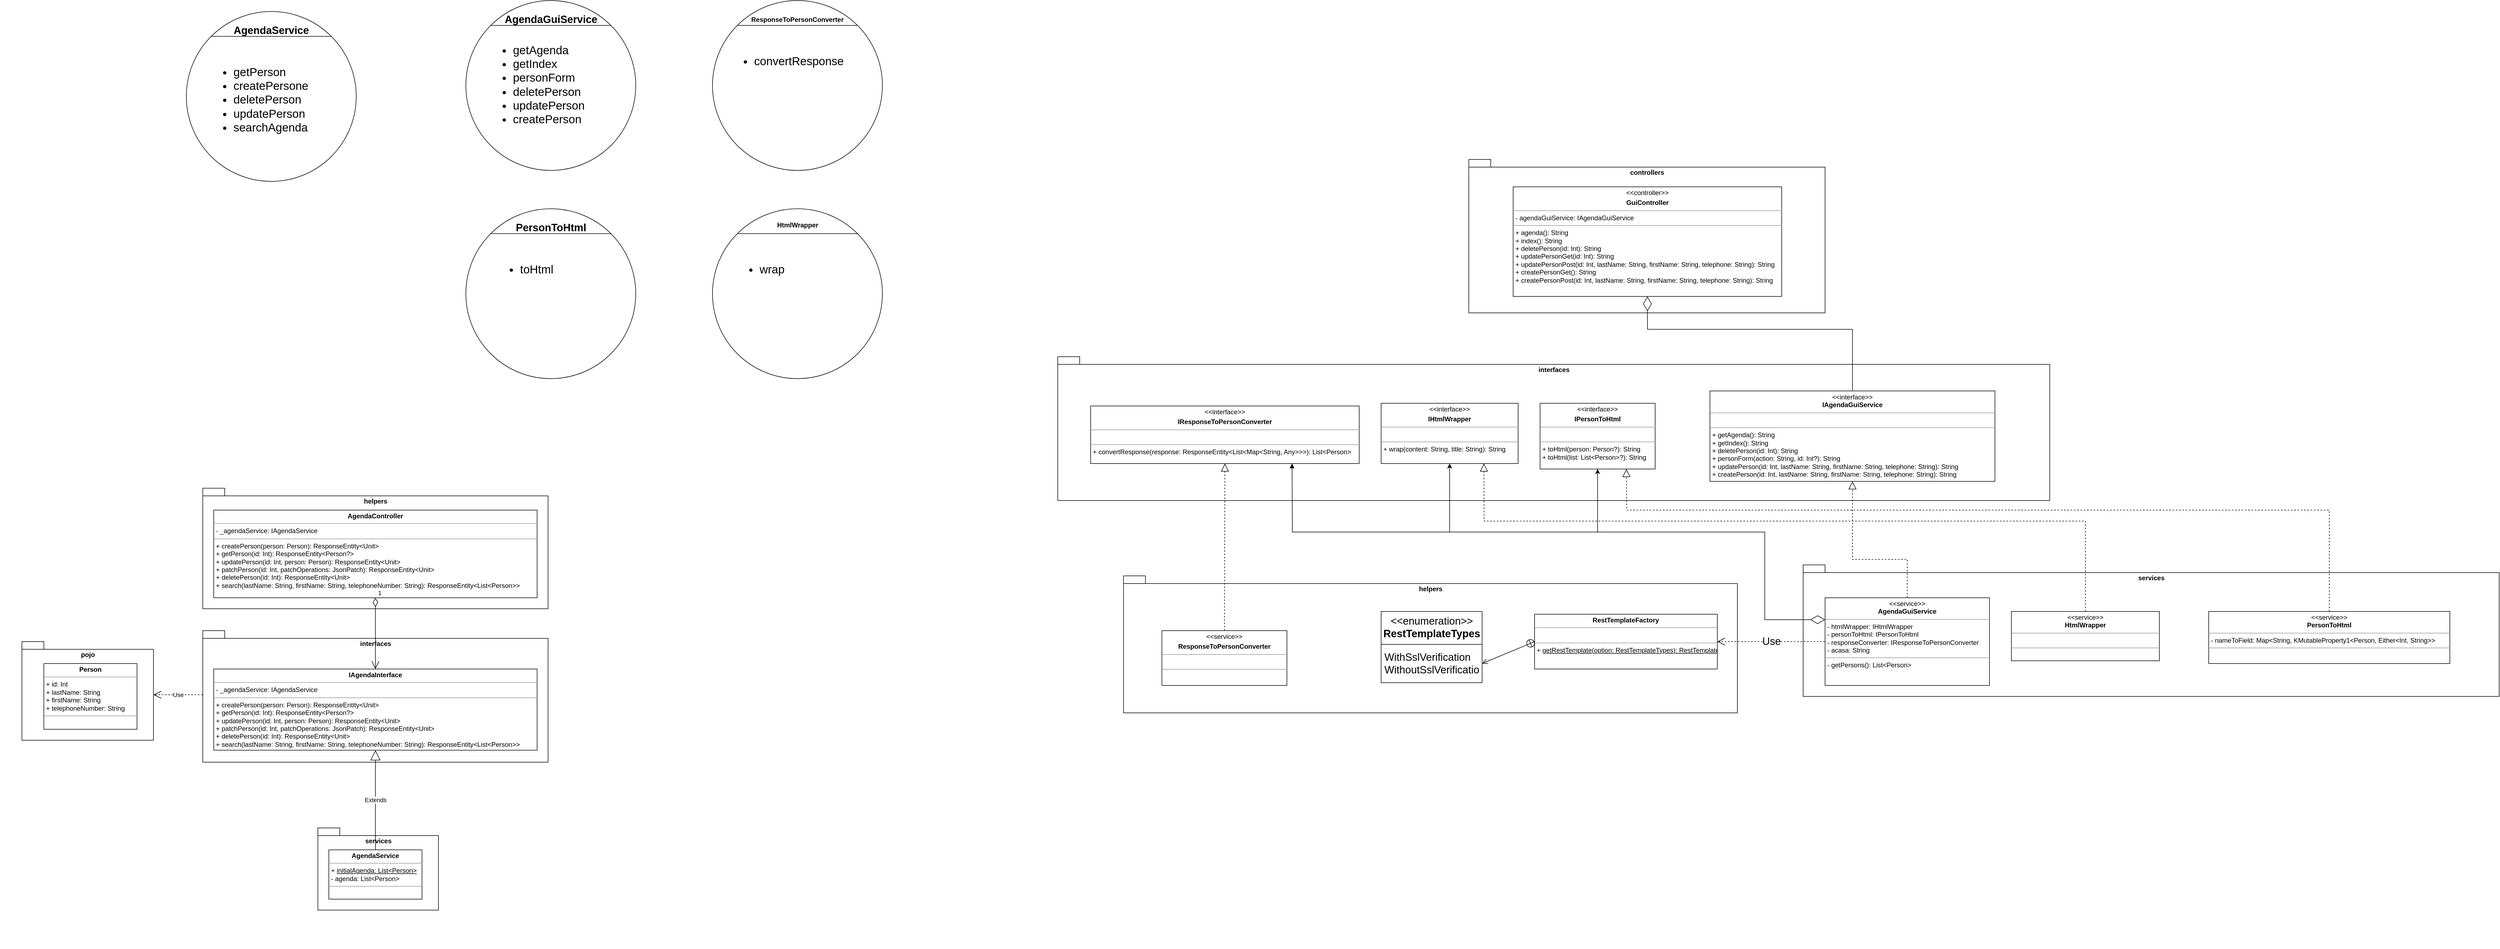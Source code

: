 <mxfile version="17.1.3" type="device"><diagram id="csmQpkd2x90HnJoWIMJD" name="Page-1"><mxGraphModel dx="1981" dy="2720" grid="1" gridSize="10" guides="1" tooltips="1" connect="1" arrows="1" fold="1" page="0" pageScale="1" pageWidth="850" pageHeight="1100" math="0" shadow="0"><root><mxCell id="0"/><mxCell id="1" parent="0"/><mxCell id="_-awO_FDPbE8yq43jZor-12" value="" style="group" parent="1" vertex="1" connectable="0"><mxGeometry x="540" y="-400" width="710" height="280" as="geometry"/></mxCell><mxCell id="_-awO_FDPbE8yq43jZor-13" value="" style="group" parent="_-awO_FDPbE8yq43jZor-12" vertex="1" connectable="0"><mxGeometry x="40" y="30" width="630" height="220" as="geometry"/></mxCell><mxCell id="_-awO_FDPbE8yq43jZor-2" value="&lt;div&gt;helpers&lt;/div&gt;" style="shape=folder;fontStyle=1;spacingTop=10;tabWidth=40;tabHeight=14;tabPosition=left;html=1;verticalAlign=top;labelPosition=center;verticalLabelPosition=middle;align=center;" parent="_-awO_FDPbE8yq43jZor-13" vertex="1"><mxGeometry width="630" height="220" as="geometry"/></mxCell><mxCell id="_-awO_FDPbE8yq43jZor-7" value="&lt;p style=&quot;margin: 0px ; margin-top: 4px ; text-align: center&quot;&gt;&lt;b&gt;AgendaController&lt;/b&gt;&lt;br&gt;&lt;/p&gt;&lt;hr size=&quot;1&quot;&gt;&lt;p style=&quot;margin: 0px ; margin-left: 4px&quot;&gt;- _agendaService: IAgendaService&lt;br&gt;&lt;/p&gt;&lt;hr size=&quot;1&quot;&gt;&lt;p style=&quot;margin: 0px ; margin-left: 4px&quot;&gt;+ createPerson(person: Person): ResponseEntity&amp;lt;Unit&amp;gt;&lt;br&gt;&lt;/p&gt;&lt;p style=&quot;margin: 0px ; margin-left: 4px&quot;&gt;+ getPerson(id: Int): ResponseEntity&amp;lt;Person?&amp;gt;&lt;/p&gt;&lt;p style=&quot;margin: 0px ; margin-left: 4px&quot;&gt;+ updatePerson(id: Int, person: Person): ResponseEntity&amp;lt;Unit&amp;gt;&lt;/p&gt;&lt;p style=&quot;margin: 0px ; margin-left: 4px&quot;&gt;+ patchPerson(id: Int, patchOperations: JsonPatch): ResponseEntity&amp;lt;Unit&amp;gt;&lt;/p&gt;&lt;p style=&quot;margin: 0px ; margin-left: 4px&quot;&gt;+ deletePerson(id: Int): ResponseEntity&amp;lt;Unit&amp;gt;&lt;/p&gt;&lt;p style=&quot;margin: 0px ; margin-left: 4px&quot;&gt;+ search(lastName: String, firstName: String, telephoneNumber: String): ResponseEntity&amp;lt;List&amp;lt;Person&amp;gt;&amp;gt;&lt;/p&gt;&lt;p style=&quot;margin: 0px ; margin-left: 4px&quot;&gt;&lt;br&gt;&lt;/p&gt;" style="verticalAlign=top;align=left;overflow=fill;fontSize=12;fontFamily=Helvetica;html=1;" parent="_-awO_FDPbE8yq43jZor-13" vertex="1"><mxGeometry x="20" y="40" width="590" height="160" as="geometry"/></mxCell><mxCell id="_-awO_FDPbE8yq43jZor-14" value="" style="group" parent="1" vertex="1" connectable="0"><mxGeometry x="580" y="-110" width="630" height="240" as="geometry"/></mxCell><mxCell id="_-awO_FDPbE8yq43jZor-15" value="&lt;div&gt;interfaces&lt;/div&gt;" style="shape=folder;fontStyle=1;spacingTop=10;tabWidth=40;tabHeight=14;tabPosition=left;html=1;verticalAlign=top;labelPosition=center;verticalLabelPosition=middle;align=center;" parent="_-awO_FDPbE8yq43jZor-14" vertex="1"><mxGeometry width="630" height="240.0" as="geometry"/></mxCell><mxCell id="_-awO_FDPbE8yq43jZor-16" value="&lt;p style=&quot;margin: 0px ; margin-top: 4px ; text-align: center&quot;&gt;&lt;b&gt;IAgendaInterface&lt;/b&gt;&lt;br&gt;&lt;/p&gt;&lt;hr size=&quot;1&quot;&gt;&lt;p style=&quot;margin: 0px ; margin-left: 4px&quot;&gt;- _agendaService: IAgendaService&lt;br&gt;&lt;/p&gt;&lt;hr size=&quot;1&quot;&gt;&lt;p style=&quot;margin: 0px ; margin-left: 4px&quot;&gt;+ createPerson(person: Person): ResponseEntity&amp;lt;Unit&amp;gt;&lt;br&gt;&lt;/p&gt;&lt;p style=&quot;margin: 0px ; margin-left: 4px&quot;&gt;+ getPerson(id: Int): ResponseEntity&amp;lt;Person?&amp;gt;&lt;/p&gt;&lt;p style=&quot;margin: 0px ; margin-left: 4px&quot;&gt;+ updatePerson(id: Int, person: Person): ResponseEntity&amp;lt;Unit&amp;gt;&lt;/p&gt;&lt;p style=&quot;margin: 0px ; margin-left: 4px&quot;&gt;+ patchPerson(id: Int, patchOperations: JsonPatch): ResponseEntity&amp;lt;Unit&amp;gt;&lt;/p&gt;&lt;p style=&quot;margin: 0px ; margin-left: 4px&quot;&gt;+ deletePerson(id: Int): ResponseEntity&amp;lt;Unit&amp;gt;&lt;/p&gt;&lt;p style=&quot;margin: 0px ; margin-left: 4px&quot;&gt;+ search(lastName: String, firstName: String, telephoneNumber: String): ResponseEntity&amp;lt;List&amp;lt;Person&amp;gt;&amp;gt;&lt;/p&gt;&lt;p style=&quot;margin: 0px ; margin-left: 4px&quot;&gt;&lt;br&gt;&lt;/p&gt;" style="verticalAlign=top;align=left;overflow=fill;fontSize=12;fontFamily=Helvetica;html=1;" parent="_-awO_FDPbE8yq43jZor-14" vertex="1"><mxGeometry x="20" y="70" width="590" height="148.18" as="geometry"/></mxCell><mxCell id="_-awO_FDPbE8yq43jZor-18" value="" style="group" parent="1" vertex="1" connectable="0"><mxGeometry x="210" y="-110" width="630" height="220" as="geometry"/></mxCell><mxCell id="_-awO_FDPbE8yq43jZor-21" value="" style="group" parent="_-awO_FDPbE8yq43jZor-18" vertex="1" connectable="0"><mxGeometry x="40" y="20" width="240" height="180" as="geometry"/></mxCell><mxCell id="_-awO_FDPbE8yq43jZor-19" value="&lt;div&gt;pojo&lt;/div&gt;" style="shape=folder;fontStyle=1;spacingTop=10;tabWidth=40;tabHeight=14;tabPosition=left;html=1;verticalAlign=top;labelPosition=center;verticalLabelPosition=middle;align=center;" parent="_-awO_FDPbE8yq43jZor-21" vertex="1"><mxGeometry width="240" height="180" as="geometry"/></mxCell><mxCell id="_-awO_FDPbE8yq43jZor-20" value="&lt;p style=&quot;margin: 0px ; margin-top: 4px ; text-align: center&quot;&gt;&lt;b&gt;Person&lt;/b&gt;&lt;br&gt;&lt;/p&gt;&lt;hr size=&quot;1&quot;&gt;&lt;p style=&quot;margin: 0px ; margin-left: 4px&quot;&gt;+ id: Int&lt;/p&gt;&lt;p style=&quot;margin: 0px ; margin-left: 4px&quot;&gt;+ lastName: String&lt;/p&gt;&lt;p style=&quot;margin: 0px ; margin-left: 4px&quot;&gt;+ firstName: String&lt;/p&gt;&lt;p style=&quot;margin: 0px ; margin-left: 4px&quot;&gt;+ telephoneNumber: String&lt;br&gt;&lt;/p&gt;&lt;hr size=&quot;1&quot;&gt;&lt;br&gt;&lt;p style=&quot;margin: 0px ; margin-left: 4px&quot;&gt;&lt;br&gt;&lt;/p&gt;" style="verticalAlign=top;align=left;overflow=fill;fontSize=12;fontFamily=Helvetica;html=1;" parent="_-awO_FDPbE8yq43jZor-21" vertex="1"><mxGeometry x="40" y="40" width="170" height="120" as="geometry"/></mxCell><mxCell id="_-awO_FDPbE8yq43jZor-22" value="" style="group" parent="1" vertex="1" connectable="0"><mxGeometry x="790" y="250" width="630" height="220" as="geometry"/></mxCell><mxCell id="_-awO_FDPbE8yq43jZor-23" value="&lt;div&gt;services&lt;/div&gt;" style="shape=folder;fontStyle=1;spacingTop=10;tabWidth=40;tabHeight=14;tabPosition=left;html=1;verticalAlign=top;labelPosition=center;verticalLabelPosition=middle;align=center;" parent="_-awO_FDPbE8yq43jZor-22" vertex="1"><mxGeometry width="220" height="150" as="geometry"/></mxCell><mxCell id="_-awO_FDPbE8yq43jZor-24" value="&lt;p style=&quot;margin: 0px ; margin-top: 4px ; text-align: center&quot;&gt;&lt;b&gt;AgendaService&lt;/b&gt;&lt;br&gt;&lt;/p&gt;&lt;hr size=&quot;1&quot;&gt;&lt;p style=&quot;margin: 0px ; margin-left: 4px&quot;&gt;+ &lt;u&gt;initialAgenda: List&amp;lt;Person&amp;gt;&lt;/u&gt;&lt;/p&gt;&lt;p style=&quot;margin: 0px ; margin-left: 4px&quot;&gt;- agenda: List&amp;lt;Person&amp;gt;&lt;br&gt;&lt;/p&gt;&lt;hr size=&quot;1&quot;&gt;&lt;br&gt;&lt;p style=&quot;margin: 0px ; margin-left: 4px&quot;&gt;&lt;br&gt;&lt;/p&gt;" style="verticalAlign=top;align=left;overflow=fill;fontSize=12;fontFamily=Helvetica;html=1;" parent="_-awO_FDPbE8yq43jZor-22" vertex="1"><mxGeometry x="20" y="40" width="170" height="90" as="geometry"/></mxCell><mxCell id="_-awO_FDPbE8yq43jZor-25" value="Use" style="endArrow=open;endSize=12;dashed=1;html=1;rounded=0;entryX=0;entryY=0;entryDx=240.0;entryDy=97;entryPerimeter=0;exitX=0;exitY=0;exitDx=0;exitDy=117;exitPerimeter=0;" parent="1" source="_-awO_FDPbE8yq43jZor-15" target="_-awO_FDPbE8yq43jZor-19" edge="1"><mxGeometry width="160" relative="1" as="geometry"><mxPoint x="750" y="70" as="sourcePoint"/><mxPoint x="910" y="70" as="targetPoint"/></mxGeometry></mxCell><mxCell id="_-awO_FDPbE8yq43jZor-26" value="Extends" style="endArrow=block;endSize=16;endFill=0;html=1;rounded=0;entryX=0.5;entryY=1;entryDx=0;entryDy=0;exitX=0.5;exitY=0;exitDx=0;exitDy=0;" parent="1" source="_-awO_FDPbE8yq43jZor-24" target="_-awO_FDPbE8yq43jZor-16" edge="1"><mxGeometry width="160" relative="1" as="geometry"><mxPoint x="750" y="30" as="sourcePoint"/><mxPoint x="910" y="30" as="targetPoint"/></mxGeometry></mxCell><mxCell id="_-awO_FDPbE8yq43jZor-27" value="1" style="endArrow=open;html=1;endSize=12;startArrow=diamondThin;startSize=14;startFill=0;edgeStyle=orthogonalEdgeStyle;align=left;verticalAlign=bottom;rounded=0;exitX=0.5;exitY=1;exitDx=0;exitDy=0;entryX=0.5;entryY=0;entryDx=0;entryDy=0;" parent="1" source="_-awO_FDPbE8yq43jZor-7" target="_-awO_FDPbE8yq43jZor-16" edge="1"><mxGeometry x="-1" y="3" relative="1" as="geometry"><mxPoint x="750" y="-90" as="sourcePoint"/><mxPoint x="910" y="-90" as="targetPoint"/></mxGeometry></mxCell><mxCell id="cJNWueCwgK3j-L5bIjHv-13" value="" style="group" vertex="1" connectable="0" parent="1"><mxGeometry x="550" y="-1240" width="310" height="310" as="geometry"/></mxCell><mxCell id="cJNWueCwgK3j-L5bIjHv-1" value="" style="ellipse;whiteSpace=wrap;html=1;aspect=fixed;" vertex="1" parent="cJNWueCwgK3j-L5bIjHv-13"><mxGeometry width="310" height="310" as="geometry"/></mxCell><mxCell id="cJNWueCwgK3j-L5bIjHv-2" value="&lt;font style=&quot;font-size: 19px&quot;&gt;&lt;b&gt;AgendaService&lt;/b&gt;&lt;/font&gt;" style="text;html=1;strokeColor=none;fillColor=none;align=center;verticalAlign=middle;whiteSpace=wrap;rounded=0;" vertex="1" parent="cJNWueCwgK3j-L5bIjHv-13"><mxGeometry x="105" y="20" width="100" height="30" as="geometry"/></mxCell><mxCell id="cJNWueCwgK3j-L5bIjHv-4" value="" style="endArrow=none;html=1;rounded=0;exitX=0;exitY=0;exitDx=0;exitDy=0;entryX=1;entryY=0;entryDx=0;entryDy=0;" edge="1" parent="cJNWueCwgK3j-L5bIjHv-13" source="cJNWueCwgK3j-L5bIjHv-1" target="cJNWueCwgK3j-L5bIjHv-1"><mxGeometry width="50" height="50" relative="1" as="geometry"><mxPoint x="690" y="190" as="sourcePoint"/><mxPoint x="740" y="140" as="targetPoint"/></mxGeometry></mxCell><mxCell id="cJNWueCwgK3j-L5bIjHv-7" value="&lt;ul style=&quot;font-size: 21px&quot;&gt;&lt;li&gt;&lt;font style=&quot;font-size: 21px&quot;&gt;getPerson&lt;/font&gt;&lt;/li&gt;&lt;li&gt;&lt;font style=&quot;font-size: 21px&quot;&gt;createPersone&lt;/font&gt;&lt;/li&gt;&lt;li&gt;&lt;font style=&quot;font-size: 21px&quot;&gt;deletePerson&lt;/font&gt;&lt;/li&gt;&lt;li&gt;&lt;font style=&quot;font-size: 21px&quot;&gt;updatePerson&lt;/font&gt;&lt;/li&gt;&lt;li&gt;&lt;font style=&quot;font-size: 21px&quot;&gt;searchAgenda&lt;/font&gt;&lt;/li&gt;&lt;/ul&gt;" style="text;strokeColor=none;fillColor=none;align=left;verticalAlign=top;spacingLeft=4;spacingRight=4;overflow=hidden;rotatable=0;points=[[0,0.5],[1,0.5]];portConstraint=eastwest;html=1;" vertex="1" parent="cJNWueCwgK3j-L5bIjHv-13"><mxGeometry x="40" y="70" width="205" height="190" as="geometry"/></mxCell><mxCell id="cJNWueCwgK3j-L5bIjHv-14" value="" style="group" vertex="1" connectable="0" parent="1"><mxGeometry x="1510" y="-1260" width="310" height="310" as="geometry"/></mxCell><mxCell id="cJNWueCwgK3j-L5bIjHv-15" value="" style="ellipse;whiteSpace=wrap;html=1;aspect=fixed;" vertex="1" parent="cJNWueCwgK3j-L5bIjHv-14"><mxGeometry width="310" height="310" as="geometry"/></mxCell><mxCell id="cJNWueCwgK3j-L5bIjHv-16" value="&lt;b&gt;ResponseToPersonConverter&lt;br&gt;&lt;/b&gt;" style="text;html=1;strokeColor=none;fillColor=none;align=center;verticalAlign=middle;whiteSpace=wrap;rounded=0;" vertex="1" parent="cJNWueCwgK3j-L5bIjHv-14"><mxGeometry x="105" y="20" width="100" height="30" as="geometry"/></mxCell><mxCell id="cJNWueCwgK3j-L5bIjHv-17" value="" style="endArrow=none;html=1;rounded=0;exitX=0;exitY=0;exitDx=0;exitDy=0;entryX=1;entryY=0;entryDx=0;entryDy=0;" edge="1" parent="cJNWueCwgK3j-L5bIjHv-14" source="cJNWueCwgK3j-L5bIjHv-15" target="cJNWueCwgK3j-L5bIjHv-15"><mxGeometry width="50" height="50" relative="1" as="geometry"><mxPoint x="690" y="190" as="sourcePoint"/><mxPoint x="740" y="140" as="targetPoint"/></mxGeometry></mxCell><mxCell id="cJNWueCwgK3j-L5bIjHv-18" value="&lt;ul style=&quot;font-size: 21px&quot;&gt;&lt;li&gt;&lt;font style=&quot;font-size: 21px&quot;&gt;convertResponse&lt;/font&gt;&lt;/li&gt;&lt;/ul&gt;" style="text;strokeColor=none;fillColor=none;align=left;verticalAlign=top;spacingLeft=4;spacingRight=4;overflow=hidden;rotatable=0;points=[[0,0.5],[1,0.5]];portConstraint=eastwest;html=1;" vertex="1" parent="cJNWueCwgK3j-L5bIjHv-14"><mxGeometry x="30" y="70" width="250" height="190" as="geometry"/></mxCell><mxCell id="cJNWueCwgK3j-L5bIjHv-19" value="" style="group" vertex="1" connectable="0" parent="1"><mxGeometry x="1510" y="-880" width="310" height="310" as="geometry"/></mxCell><mxCell id="cJNWueCwgK3j-L5bIjHv-20" value="" style="ellipse;whiteSpace=wrap;html=1;aspect=fixed;" vertex="1" parent="cJNWueCwgK3j-L5bIjHv-19"><mxGeometry width="310" height="310" as="geometry"/></mxCell><mxCell id="cJNWueCwgK3j-L5bIjHv-21" value="&lt;b&gt;HtmlWrapper&lt;/b&gt;" style="text;html=1;strokeColor=none;fillColor=none;align=center;verticalAlign=middle;whiteSpace=wrap;rounded=0;" vertex="1" parent="cJNWueCwgK3j-L5bIjHv-19"><mxGeometry x="97.5" y="10" width="115" height="40" as="geometry"/></mxCell><mxCell id="cJNWueCwgK3j-L5bIjHv-22" value="" style="endArrow=none;html=1;rounded=0;exitX=0;exitY=0;exitDx=0;exitDy=0;entryX=1;entryY=0;entryDx=0;entryDy=0;" edge="1" parent="cJNWueCwgK3j-L5bIjHv-19" source="cJNWueCwgK3j-L5bIjHv-20" target="cJNWueCwgK3j-L5bIjHv-20"><mxGeometry width="50" height="50" relative="1" as="geometry"><mxPoint x="690" y="190" as="sourcePoint"/><mxPoint x="740" y="140" as="targetPoint"/></mxGeometry></mxCell><mxCell id="cJNWueCwgK3j-L5bIjHv-23" value="&lt;ul style=&quot;font-size: 21px&quot;&gt;&lt;li&gt;wrap&lt;br&gt;&lt;/li&gt;&lt;/ul&gt;" style="text;strokeColor=none;fillColor=none;align=left;verticalAlign=top;spacingLeft=4;spacingRight=4;overflow=hidden;rotatable=0;points=[[0,0.5],[1,0.5]];portConstraint=eastwest;html=1;" vertex="1" parent="cJNWueCwgK3j-L5bIjHv-19"><mxGeometry x="40" y="70" width="205" height="190" as="geometry"/></mxCell><mxCell id="cJNWueCwgK3j-L5bIjHv-24" value="" style="group" vertex="1" connectable="0" parent="1"><mxGeometry x="1060" y="-880" width="310" height="310" as="geometry"/></mxCell><mxCell id="cJNWueCwgK3j-L5bIjHv-25" value="" style="ellipse;whiteSpace=wrap;html=1;aspect=fixed;" vertex="1" parent="cJNWueCwgK3j-L5bIjHv-24"><mxGeometry width="310" height="310" as="geometry"/></mxCell><mxCell id="cJNWueCwgK3j-L5bIjHv-26" value="&lt;font style=&quot;font-size: 19px&quot;&gt;&lt;b&gt;PersonToHtml&lt;/b&gt;&lt;/font&gt;" style="text;html=1;strokeColor=none;fillColor=none;align=center;verticalAlign=middle;whiteSpace=wrap;rounded=0;" vertex="1" parent="cJNWueCwgK3j-L5bIjHv-24"><mxGeometry x="77.5" y="20" width="155" height="30" as="geometry"/></mxCell><mxCell id="cJNWueCwgK3j-L5bIjHv-27" value="" style="endArrow=none;html=1;rounded=0;exitX=0;exitY=0;exitDx=0;exitDy=0;entryX=1;entryY=0;entryDx=0;entryDy=0;" edge="1" parent="cJNWueCwgK3j-L5bIjHv-24" source="cJNWueCwgK3j-L5bIjHv-25" target="cJNWueCwgK3j-L5bIjHv-25"><mxGeometry width="50" height="50" relative="1" as="geometry"><mxPoint x="690" y="190" as="sourcePoint"/><mxPoint x="740" y="140" as="targetPoint"/></mxGeometry></mxCell><mxCell id="cJNWueCwgK3j-L5bIjHv-28" value="&lt;ul style=&quot;font-size: 21px&quot;&gt;&lt;li&gt;toHtml&lt;/li&gt;&lt;/ul&gt;" style="text;strokeColor=none;fillColor=none;align=left;verticalAlign=top;spacingLeft=4;spacingRight=4;overflow=hidden;rotatable=0;points=[[0,0.5],[1,0.5]];portConstraint=eastwest;html=1;" vertex="1" parent="cJNWueCwgK3j-L5bIjHv-24"><mxGeometry x="52.5" y="70" width="205" height="190" as="geometry"/></mxCell><mxCell id="cJNWueCwgK3j-L5bIjHv-29" value="" style="group" vertex="1" connectable="0" parent="1"><mxGeometry x="1060" y="-1260" width="310" height="310" as="geometry"/></mxCell><mxCell id="cJNWueCwgK3j-L5bIjHv-30" value="" style="ellipse;whiteSpace=wrap;html=1;aspect=fixed;" vertex="1" parent="cJNWueCwgK3j-L5bIjHv-29"><mxGeometry width="310" height="310" as="geometry"/></mxCell><mxCell id="cJNWueCwgK3j-L5bIjHv-31" value="&lt;font style=&quot;font-size: 19px&quot;&gt;&lt;b&gt;AgendaGuiService&lt;/b&gt;&lt;/font&gt;" style="text;html=1;strokeColor=none;fillColor=none;align=center;verticalAlign=middle;whiteSpace=wrap;rounded=0;" vertex="1" parent="cJNWueCwgK3j-L5bIjHv-29"><mxGeometry x="87.5" y="20" width="135" height="30" as="geometry"/></mxCell><mxCell id="cJNWueCwgK3j-L5bIjHv-32" value="" style="endArrow=none;html=1;rounded=0;exitX=0;exitY=0;exitDx=0;exitDy=0;entryX=1;entryY=0;entryDx=0;entryDy=0;" edge="1" parent="cJNWueCwgK3j-L5bIjHv-29" source="cJNWueCwgK3j-L5bIjHv-30" target="cJNWueCwgK3j-L5bIjHv-30"><mxGeometry width="50" height="50" relative="1" as="geometry"><mxPoint x="690" y="190" as="sourcePoint"/><mxPoint x="740" y="140" as="targetPoint"/></mxGeometry></mxCell><mxCell id="cJNWueCwgK3j-L5bIjHv-33" value="&lt;ul style=&quot;font-size: 21px&quot;&gt;&lt;li&gt;&lt;font style=&quot;font-size: 21px&quot;&gt;getAgenda&lt;/font&gt;&lt;/li&gt;&lt;li&gt;&lt;font style=&quot;font-size: 21px&quot;&gt;getIndex&lt;/font&gt;&lt;/li&gt;&lt;li&gt;&lt;font style=&quot;font-size: 21px&quot;&gt;personForm&lt;br&gt;&lt;/font&gt;&lt;/li&gt;&lt;li&gt;deletePerson&lt;br&gt;&lt;/li&gt;&lt;li&gt;&lt;font style=&quot;font-size: 21px&quot;&gt;updatePerson&lt;/font&gt;&lt;/li&gt;&lt;li&gt;&lt;font style=&quot;font-size: 21px&quot;&gt;createPerson&lt;/font&gt;&lt;/li&gt;&lt;/ul&gt;" style="text;strokeColor=none;fillColor=none;align=left;verticalAlign=top;spacingLeft=4;spacingRight=4;overflow=hidden;rotatable=0;points=[[0,0.5],[1,0.5]];portConstraint=eastwest;html=1;" vertex="1" parent="cJNWueCwgK3j-L5bIjHv-29"><mxGeometry x="40" y="50" width="240" height="220" as="geometry"/></mxCell><mxCell id="cJNWueCwgK3j-L5bIjHv-49" value="&lt;div&gt;interfaces&lt;/div&gt;" style="shape=folder;fontStyle=1;spacingTop=10;tabWidth=40;tabHeight=14;tabPosition=left;html=1;verticalAlign=top;labelPosition=center;verticalLabelPosition=middle;align=center;" vertex="1" parent="1"><mxGeometry x="2140" y="-610" width="1810" height="262.5" as="geometry"/></mxCell><mxCell id="cJNWueCwgK3j-L5bIjHv-50" value="&lt;p style=&quot;margin: 0px ; margin-top: 4px ; text-align: center&quot;&gt;&amp;lt;&amp;lt;interface&amp;gt;&amp;gt;&lt;b&gt;&lt;br&gt;&lt;/b&gt;&lt;/p&gt;&lt;p style=&quot;margin: 0px ; margin-top: 4px ; text-align: center&quot;&gt;&lt;b&gt;IHtmlWrapper&lt;/b&gt;&lt;br&gt;&lt;/p&gt;&lt;hr size=&quot;1&quot;&gt;&lt;p style=&quot;margin: 0px ; margin-left: 4px&quot;&gt;&lt;br&gt;&lt;/p&gt;&lt;hr size=&quot;1&quot;&gt;&lt;p style=&quot;margin: 0px ; margin-left: 4px&quot;&gt;+ wrap(content: String, title: String): String&lt;br&gt;&lt;/p&gt;&lt;p style=&quot;margin: 0px ; margin-left: 4px&quot;&gt;&lt;br&gt;&lt;/p&gt;" style="verticalAlign=top;align=left;overflow=fill;fontSize=12;fontFamily=Helvetica;html=1;" vertex="1" parent="1"><mxGeometry x="2730" y="-525" width="250" height="110" as="geometry"/></mxCell><mxCell id="cJNWueCwgK3j-L5bIjHv-51" value="&lt;p style=&quot;margin: 0px ; margin-top: 4px ; text-align: center&quot;&gt;&amp;lt;&amp;lt;interface&amp;gt;&amp;gt;&lt;b&gt;&lt;br&gt;&lt;/b&gt;&lt;/p&gt;&lt;p style=&quot;margin: 0px ; margin-top: 4px ; text-align: center&quot;&gt;&lt;b&gt;IPersonToHtml&lt;/b&gt;&lt;br&gt;&lt;/p&gt;&lt;hr size=&quot;1&quot;&gt;&lt;p style=&quot;margin: 0px ; margin-left: 4px&quot;&gt;&lt;br&gt;&lt;/p&gt;&lt;hr size=&quot;1&quot;&gt;&lt;p style=&quot;margin: 0px ; margin-left: 4px&quot;&gt;+ toHtml(person: Person?): String&lt;/p&gt;&lt;p style=&quot;margin: 0px ; margin-left: 4px&quot;&gt;+ toHtml(list: List&amp;lt;Person&amp;gt;?): String&lt;br&gt;&lt;/p&gt;&lt;p style=&quot;margin: 0px ; margin-left: 4px&quot;&gt;&lt;br&gt;&lt;/p&gt;" style="verticalAlign=top;align=left;overflow=fill;fontSize=12;fontFamily=Helvetica;html=1;" vertex="1" parent="1"><mxGeometry x="3020" y="-525" width="210" height="120" as="geometry"/></mxCell><mxCell id="cJNWueCwgK3j-L5bIjHv-52" value="&lt;p style=&quot;margin: 0px ; margin-top: 4px ; text-align: center&quot;&gt;&amp;lt;&amp;lt;interface&amp;gt;&amp;gt;&lt;b&gt;&lt;br&gt;&lt;/b&gt;&lt;/p&gt;&lt;p style=&quot;margin: 0px ; margin-top: 4px ; text-align: center&quot;&gt;&lt;b&gt;IResponseToPersonConverter&lt;/b&gt;&lt;br&gt;&lt;/p&gt;&lt;hr size=&quot;1&quot;&gt;&lt;p style=&quot;margin: 0px ; margin-left: 4px&quot;&gt;&lt;br&gt;&lt;/p&gt;&lt;hr size=&quot;1&quot;&gt;&lt;p style=&quot;margin: 0px ; margin-left: 4px&quot;&gt;+ convertResponse(response: ResponseEntity&amp;lt;List&amp;lt;Map&amp;lt;String, Any&amp;gt;&amp;gt;&amp;gt;): List&amp;lt;Person&amp;gt;&lt;/p&gt;&lt;p style=&quot;margin: 0px ; margin-left: 4px&quot;&gt;&lt;br&gt;&lt;/p&gt;" style="verticalAlign=top;align=left;overflow=fill;fontSize=12;fontFamily=Helvetica;html=1;" vertex="1" parent="1"><mxGeometry x="2200" y="-520" width="490" height="105" as="geometry"/></mxCell><mxCell id="cJNWueCwgK3j-L5bIjHv-55" value="&lt;div&gt;services&lt;/div&gt;" style="shape=folder;fontStyle=1;spacingTop=10;tabWidth=40;tabHeight=14;tabPosition=left;html=1;verticalAlign=top;labelPosition=center;verticalLabelPosition=middle;align=center;" vertex="1" parent="1"><mxGeometry x="3500" y="-230" width="1270" height="240" as="geometry"/></mxCell><mxCell id="cJNWueCwgK3j-L5bIjHv-56" value="&lt;p style=&quot;margin: 0px ; margin-top: 4px ; text-align: center&quot;&gt;&amp;lt;&amp;lt;interface&amp;gt;&amp;gt;&lt;b&gt;&lt;br&gt;&lt;/b&gt;&lt;/p&gt;&lt;div align=&quot;center&quot;&gt;&lt;b&gt;IAgendaGuiService&lt;/b&gt;&lt;/div&gt;&lt;hr size=&quot;1&quot;&gt;&lt;p style=&quot;margin: 0px ; margin-left: 4px&quot;&gt;&lt;br&gt;&lt;/p&gt;&lt;hr size=&quot;1&quot;&gt;&lt;p style=&quot;margin: 0px ; margin-left: 4px&quot;&gt;+ getAgenda(): String&lt;/p&gt;&lt;p style=&quot;margin: 0px ; margin-left: 4px&quot;&gt;+ getIndex(): String&lt;/p&gt;&lt;p style=&quot;margin: 0px ; margin-left: 4px&quot;&gt;+ deletePerson(id: Int): String&lt;/p&gt;&lt;p style=&quot;margin: 0px ; margin-left: 4px&quot;&gt;+ personForm(action: String, id: Int?): String&lt;/p&gt;&lt;p style=&quot;margin: 0px ; margin-left: 4px&quot;&gt;+ updatePerson(id: Int, lastName: String, firstName: String, telephone: String): String&lt;/p&gt;&lt;p style=&quot;margin: 0px ; margin-left: 4px&quot;&gt;+ createPerson(id: Int, lastName: String, firstName: String, telephone: String): String&lt;/p&gt;&lt;p style=&quot;margin: 0px ; margin-left: 4px&quot;&gt;&lt;br&gt;&lt;/p&gt;" style="verticalAlign=top;align=left;overflow=fill;fontSize=12;fontFamily=Helvetica;html=1;" vertex="1" parent="1"><mxGeometry x="3330" y="-547.5" width="520" height="165" as="geometry"/></mxCell><mxCell id="cJNWueCwgK3j-L5bIjHv-37" value="&lt;div&gt;helpers&lt;/div&gt;" style="shape=folder;fontStyle=1;spacingTop=10;tabWidth=40;tabHeight=14;tabPosition=left;html=1;verticalAlign=top;labelPosition=center;verticalLabelPosition=middle;align=center;" vertex="1" parent="1"><mxGeometry x="2260" y="-210" width="1120" height="250" as="geometry"/></mxCell><mxCell id="cJNWueCwgK3j-L5bIjHv-38" value="&lt;p style=&quot;margin: 0px ; margin-top: 4px ; text-align: center&quot;&gt;&amp;lt;&amp;lt;service&amp;gt;&amp;gt;&lt;/p&gt;&lt;p style=&quot;margin: 0px ; margin-top: 4px ; text-align: center&quot;&gt;&lt;b&gt;ResponseToPersonConverter&lt;/b&gt;&lt;br&gt;&lt;/p&gt;&lt;hr size=&quot;1&quot;&gt;&lt;div&gt;&lt;br&gt;&lt;/div&gt;&lt;hr size=&quot;1&quot;&gt;&lt;p style=&quot;margin: 0px ; margin-left: 4px&quot;&gt;&lt;br&gt;&lt;/p&gt;&lt;p style=&quot;margin: 0px ; margin-left: 4px&quot;&gt;&lt;br&gt;&lt;/p&gt;" style="verticalAlign=top;align=left;overflow=fill;fontSize=12;fontFamily=Helvetica;html=1;" vertex="1" parent="1"><mxGeometry x="2329.996" y="-110" width="228.129" height="100" as="geometry"/></mxCell><mxCell id="cJNWueCwgK3j-L5bIjHv-39" value="&lt;p style=&quot;margin: 0px ; margin-top: 4px ; text-align: center&quot;&gt;&lt;b&gt;RestTemplateFactory&lt;/b&gt;&lt;br&gt;&lt;/p&gt;&lt;hr size=&quot;1&quot;&gt;&lt;div&gt;&amp;nbsp;&lt;/div&gt;&lt;hr size=&quot;1&quot;&gt;&lt;p style=&quot;margin: 0px ; margin-left: 4px&quot;&gt;+ &lt;u&gt;getRestTemplate(option: RestTemplateTypes): RestTemplate&lt;/u&gt;&lt;br&gt;&lt;/p&gt;&lt;p style=&quot;margin: 0px ; margin-left: 4px&quot;&gt;&lt;br&gt;&lt;/p&gt;" style="verticalAlign=top;align=left;overflow=fill;fontSize=12;fontFamily=Helvetica;html=1;" vertex="1" parent="1"><mxGeometry x="3009.999" y="-140" width="333.419" height="100" as="geometry"/></mxCell><mxCell id="cJNWueCwgK3j-L5bIjHv-44" value="" style="group" vertex="1" connectable="0" parent="1"><mxGeometry x="2730.002" y="-145" width="184.258" height="130" as="geometry"/></mxCell><mxCell id="cJNWueCwgK3j-L5bIjHv-42" value="&lt;div&gt;&amp;lt;&amp;lt;enumeration&amp;gt;&amp;gt;&lt;/div&gt;&lt;div&gt;&lt;b&gt;RestTemplateTypes&lt;/b&gt;&lt;br&gt;&lt;/div&gt;" style="swimlane;fontStyle=0;align=center;verticalAlign=top;childLayout=stackLayout;horizontal=1;startSize=60;horizontalStack=0;resizeParent=1;resizeParentMax=0;resizeLast=0;collapsible=0;marginBottom=0;html=1;fontSize=19;" vertex="1" parent="cJNWueCwgK3j-L5bIjHv-44"><mxGeometry width="184.258" height="130" as="geometry"/></mxCell><mxCell id="cJNWueCwgK3j-L5bIjHv-43" value="&lt;div&gt;WithSslVerification&lt;/div&gt;&lt;div&gt;WithoutSslVerification&lt;br&gt;&lt;/div&gt;" style="text;html=1;strokeColor=none;fillColor=none;align=left;verticalAlign=middle;spacingLeft=4;spacingRight=4;overflow=hidden;rotatable=0;points=[[0,0.5],[1,0.5]];portConstraint=eastwest;fontSize=19;" vertex="1" parent="cJNWueCwgK3j-L5bIjHv-44"><mxGeometry y="60" width="184.258" height="70" as="geometry"/></mxCell><mxCell id="cJNWueCwgK3j-L5bIjHv-53" value="" style="endArrow=open;startArrow=circlePlus;endFill=0;startFill=0;endSize=8;html=1;rounded=0;fontSize=19;exitX=0;exitY=0.5;exitDx=0;exitDy=0;entryX=1;entryY=0.5;entryDx=0;entryDy=0;" edge="1" parent="1" source="cJNWueCwgK3j-L5bIjHv-39" target="cJNWueCwgK3j-L5bIjHv-43"><mxGeometry width="160" relative="1" as="geometry"><mxPoint x="2604.839" y="-350" as="sourcePoint"/><mxPoint x="2790" y="-90" as="targetPoint"/></mxGeometry></mxCell><mxCell id="cJNWueCwgK3j-L5bIjHv-54" value="" style="endArrow=block;dashed=1;endFill=0;endSize=12;html=1;rounded=0;fontSize=19;entryX=0.5;entryY=1;entryDx=0;entryDy=0;exitX=0.5;exitY=0;exitDx=0;exitDy=0;" edge="1" parent="1" source="cJNWueCwgK3j-L5bIjHv-38" target="cJNWueCwgK3j-L5bIjHv-52"><mxGeometry width="160" relative="1" as="geometry"><mxPoint x="2840" y="-350" as="sourcePoint"/><mxPoint x="3000" y="-350" as="targetPoint"/></mxGeometry></mxCell><mxCell id="cJNWueCwgK3j-L5bIjHv-58" value="&lt;p style=&quot;margin: 0px ; margin-top: 4px ; text-align: center&quot;&gt;&amp;lt;&amp;lt;service&amp;gt;&amp;gt;&lt;b&gt;&lt;br&gt;&lt;/b&gt;&lt;/p&gt;&lt;div align=&quot;center&quot;&gt;&lt;b&gt;AgendaGuiService&lt;/b&gt;&lt;br&gt;&lt;/div&gt;&lt;hr size=&quot;1&quot;&gt;&lt;p style=&quot;margin: 0px ; margin-left: 4px&quot;&gt;- htmlWrapper: IHtmlWrapper&lt;/p&gt;&lt;p style=&quot;margin: 0px ; margin-left: 4px&quot;&gt;- personToHtml: IPersonToHtml&lt;/p&gt;&lt;p style=&quot;margin: 0px ; margin-left: 4px&quot;&gt;- responseConverter: IResponseToPersonConverter&lt;/p&gt;&lt;p style=&quot;margin: 0px ; margin-left: 4px&quot;&gt;- acasa: String&lt;br&gt;&lt;/p&gt;&lt;hr size=&quot;1&quot;&gt;&lt;p style=&quot;margin: 0px ; margin-left: 4px&quot;&gt;- getPersons(): List&amp;lt;Person&amp;gt;&lt;br&gt;&lt;/p&gt;&lt;p style=&quot;margin: 0px ; margin-left: 4px&quot;&gt;&lt;br&gt;&lt;/p&gt;" style="verticalAlign=top;align=left;overflow=fill;fontSize=12;fontFamily=Helvetica;html=1;" vertex="1" parent="1"><mxGeometry x="3540" y="-170" width="300" height="160" as="geometry"/></mxCell><mxCell id="cJNWueCwgK3j-L5bIjHv-60" value="" style="endArrow=diamondThin;endFill=0;endSize=24;html=1;rounded=0;fontSize=19;exitX=0.5;exitY=1;exitDx=0;exitDy=0;entryX=0;entryY=0.25;entryDx=0;entryDy=0;startArrow=classic;startFill=1;" edge="1" parent="1" source="cJNWueCwgK3j-L5bIjHv-50" target="cJNWueCwgK3j-L5bIjHv-58"><mxGeometry width="160" relative="1" as="geometry"><mxPoint x="3020" y="-350" as="sourcePoint"/><mxPoint x="3180" y="-350" as="targetPoint"/><Array as="points"><mxPoint x="2855" y="-290"/><mxPoint x="3430" y="-290"/><mxPoint x="3430" y="-130"/></Array></mxGeometry></mxCell><mxCell id="cJNWueCwgK3j-L5bIjHv-67" value="" style="endArrow=none;html=1;rounded=0;fontSize=19;exitX=0.75;exitY=1;exitDx=0;exitDy=0;startArrow=block;startFill=1;" edge="1" parent="1" source="cJNWueCwgK3j-L5bIjHv-52"><mxGeometry width="50" height="50" relative="1" as="geometry"><mxPoint x="3070" y="-330" as="sourcePoint"/><mxPoint x="2860" y="-290" as="targetPoint"/><Array as="points"><mxPoint x="2568" y="-290"/></Array></mxGeometry></mxCell><mxCell id="cJNWueCwgK3j-L5bIjHv-68" value="" style="endArrow=block;dashed=1;endFill=0;endSize=12;html=1;rounded=0;fontSize=19;entryX=0.5;entryY=1;entryDx=0;entryDy=0;exitX=0.5;exitY=0;exitDx=0;exitDy=0;" edge="1" parent="1" source="cJNWueCwgK3j-L5bIjHv-58" target="cJNWueCwgK3j-L5bIjHv-56"><mxGeometry width="160" relative="1" as="geometry"><mxPoint x="2444.06" y="-155" as="sourcePoint"/><mxPoint x="2455" y="-405" as="targetPoint"/><Array as="points"><mxPoint x="3690" y="-240"/><mxPoint x="3590" y="-240"/></Array></mxGeometry></mxCell><mxCell id="cJNWueCwgK3j-L5bIjHv-69" value="&lt;p style=&quot;margin: 0px ; margin-top: 4px ; text-align: center&quot;&gt;&amp;lt;&amp;lt;service&amp;gt;&amp;gt;&lt;b&gt;&lt;br&gt;&lt;/b&gt;&lt;/p&gt;&lt;div align=&quot;center&quot;&gt;&lt;b&gt;HtmlWrapper&lt;/b&gt;&lt;br&gt;&lt;/div&gt;&lt;hr size=&quot;1&quot;&gt;&lt;p style=&quot;margin: 0px ; margin-left: 4px&quot;&gt;&lt;br&gt;&lt;/p&gt;&lt;hr size=&quot;1&quot;&gt;&lt;p style=&quot;margin: 0px ; margin-left: 4px&quot;&gt;&lt;br&gt;&lt;/p&gt;&lt;p style=&quot;margin: 0px ; margin-left: 4px&quot;&gt;&lt;br&gt;&lt;/p&gt;" style="verticalAlign=top;align=left;overflow=fill;fontSize=12;fontFamily=Helvetica;html=1;" vertex="1" parent="1"><mxGeometry x="3880" y="-145" width="270" height="90" as="geometry"/></mxCell><mxCell id="cJNWueCwgK3j-L5bIjHv-70" value="&lt;p style=&quot;margin: 0px ; margin-top: 4px ; text-align: center&quot;&gt;&amp;lt;&amp;lt;service&amp;gt;&amp;gt;&lt;b&gt;&lt;br&gt;&lt;/b&gt;&lt;/p&gt;&lt;div align=&quot;center&quot;&gt;&lt;b&gt;PersonToHtml&lt;/b&gt;&lt;br&gt;&lt;/div&gt;&lt;hr size=&quot;1&quot;&gt;&lt;p style=&quot;margin: 0px ; margin-left: 4px&quot;&gt;- nameToField: Map&amp;lt;String, KMutableProperty1&amp;lt;Person, Either&amp;lt;Int, String&amp;gt;&amp;gt;&lt;br&gt;&lt;/p&gt;&lt;hr size=&quot;1&quot;&gt;&lt;p style=&quot;margin: 0px ; margin-left: 4px&quot;&gt;&lt;br&gt;&lt;/p&gt;&lt;p style=&quot;margin: 0px ; margin-left: 4px&quot;&gt;&lt;br&gt;&lt;/p&gt;" style="verticalAlign=top;align=left;overflow=fill;fontSize=12;fontFamily=Helvetica;html=1;" vertex="1" parent="1"><mxGeometry x="4240" y="-145" width="440" height="95" as="geometry"/></mxCell><mxCell id="cJNWueCwgK3j-L5bIjHv-71" value="" style="endArrow=block;dashed=1;endFill=0;endSize=12;html=1;rounded=0;fontSize=19;entryX=0.75;entryY=1;entryDx=0;entryDy=0;exitX=0.5;exitY=0;exitDx=0;exitDy=0;" edge="1" parent="1" source="cJNWueCwgK3j-L5bIjHv-69" target="cJNWueCwgK3j-L5bIjHv-50"><mxGeometry width="160" relative="1" as="geometry"><mxPoint x="3700" y="-160" as="sourcePoint"/><mxPoint x="3580" y="-372.5" as="targetPoint"/><Array as="points"><mxPoint x="4015" y="-310"/><mxPoint x="2918" y="-310"/></Array></mxGeometry></mxCell><mxCell id="cJNWueCwgK3j-L5bIjHv-72" value="" style="endArrow=block;dashed=1;endFill=0;endSize=12;html=1;rounded=0;fontSize=19;entryX=0.75;entryY=1;entryDx=0;entryDy=0;exitX=0.5;exitY=0;exitDx=0;exitDy=0;" edge="1" parent="1" source="cJNWueCwgK3j-L5bIjHv-70" target="cJNWueCwgK3j-L5bIjHv-51"><mxGeometry width="160" relative="1" as="geometry"><mxPoint x="4025" y="-135" as="sourcePoint"/><mxPoint x="2927.5" y="-405" as="targetPoint"/><Array as="points"><mxPoint x="4460" y="-330"/><mxPoint x="3178" y="-330"/></Array></mxGeometry></mxCell><mxCell id="cJNWueCwgK3j-L5bIjHv-73" value="&lt;div&gt;controllers&lt;/div&gt;" style="shape=folder;fontStyle=1;spacingTop=10;tabWidth=40;tabHeight=14;tabPosition=left;html=1;verticalAlign=top;labelPosition=center;verticalLabelPosition=middle;align=center;" vertex="1" parent="1"><mxGeometry x="2890" y="-970" width="650" height="280" as="geometry"/></mxCell><mxCell id="cJNWueCwgK3j-L5bIjHv-74" value="&lt;p style=&quot;margin: 0px ; margin-top: 4px ; text-align: center&quot;&gt;&amp;lt;&amp;lt;controller&amp;gt;&amp;gt;&lt;b&gt;&lt;br&gt;&lt;/b&gt;&lt;/p&gt;&lt;p style=&quot;margin: 0px ; margin-top: 4px ; text-align: center&quot;&gt;&lt;b&gt;GuiController&lt;/b&gt;&lt;br&gt;&lt;/p&gt;&lt;hr size=&quot;1&quot;&gt;&lt;p style=&quot;margin: 0px ; margin-left: 4px&quot;&gt;- agendaGuiService: IAgendaGuiService&lt;br&gt;&lt;/p&gt;&lt;hr size=&quot;1&quot;&gt;&lt;p style=&quot;margin: 0px ; margin-left: 4px&quot;&gt;+ agenda(): String&lt;/p&gt;&lt;p style=&quot;margin: 0px ; margin-left: 4px&quot;&gt;+ index(): String&lt;/p&gt;&lt;p style=&quot;margin: 0px ; margin-left: 4px&quot;&gt;+ deletePerson(id: Int): String&lt;/p&gt;&lt;p style=&quot;margin: 0px ; margin-left: 4px&quot;&gt;+ updatePersonGet(id: Int): String&lt;/p&gt;&lt;p style=&quot;margin: 0px ; margin-left: 4px&quot;&gt;+ updatePersonPost(id: Int, lastName: String, firstName: String, telephone: String): String&lt;/p&gt;&lt;p style=&quot;margin: 0px ; margin-left: 4px&quot;&gt;+ createPersonGet(): String&lt;/p&gt;&lt;p style=&quot;margin: 0px ; margin-left: 4px&quot;&gt;+ createPersonPost(id: Int, lastName: String, firstName: String, telephone: String): String&lt;/p&gt;&lt;p style=&quot;margin: 0px ; margin-left: 4px&quot;&gt;&lt;br&gt;&lt;/p&gt;" style="verticalAlign=top;align=left;overflow=fill;fontSize=12;fontFamily=Helvetica;html=1;" vertex="1" parent="1"><mxGeometry x="2970.87" y="-920" width="490" height="200" as="geometry"/></mxCell><mxCell id="cJNWueCwgK3j-L5bIjHv-75" value="" style="endArrow=diamondThin;endFill=0;endSize=24;html=1;rounded=0;fontSize=19;entryX=0.5;entryY=1;entryDx=0;entryDy=0;exitX=0.5;exitY=0;exitDx=0;exitDy=0;" edge="1" parent="1" source="cJNWueCwgK3j-L5bIjHv-56" target="cJNWueCwgK3j-L5bIjHv-74"><mxGeometry width="160" relative="1" as="geometry"><mxPoint x="3010" y="-360" as="sourcePoint"/><mxPoint x="3170" y="-360" as="targetPoint"/><Array as="points"><mxPoint x="3590" y="-660"/><mxPoint x="3216" y="-660"/></Array></mxGeometry></mxCell><mxCell id="cJNWueCwgK3j-L5bIjHv-78" value="" style="endArrow=classic;html=1;rounded=0;fontSize=19;entryX=0.5;entryY=1;entryDx=0;entryDy=0;" edge="1" parent="1" target="cJNWueCwgK3j-L5bIjHv-51"><mxGeometry width="50" height="50" relative="1" as="geometry"><mxPoint x="3125" y="-290" as="sourcePoint"/><mxPoint x="3080" y="-220" as="targetPoint"/></mxGeometry></mxCell><mxCell id="cJNWueCwgK3j-L5bIjHv-80" value="Use" style="endArrow=open;endSize=12;dashed=1;html=1;rounded=0;fontSize=19;entryX=1;entryY=0.5;entryDx=0;entryDy=0;exitX=0;exitY=0.5;exitDx=0;exitDy=0;" edge="1" parent="1" source="cJNWueCwgK3j-L5bIjHv-58" target="cJNWueCwgK3j-L5bIjHv-39"><mxGeometry width="160" relative="1" as="geometry"><mxPoint x="3010" y="-240" as="sourcePoint"/><mxPoint x="3170" y="-240" as="targetPoint"/></mxGeometry></mxCell></root></mxGraphModel></diagram></mxfile>